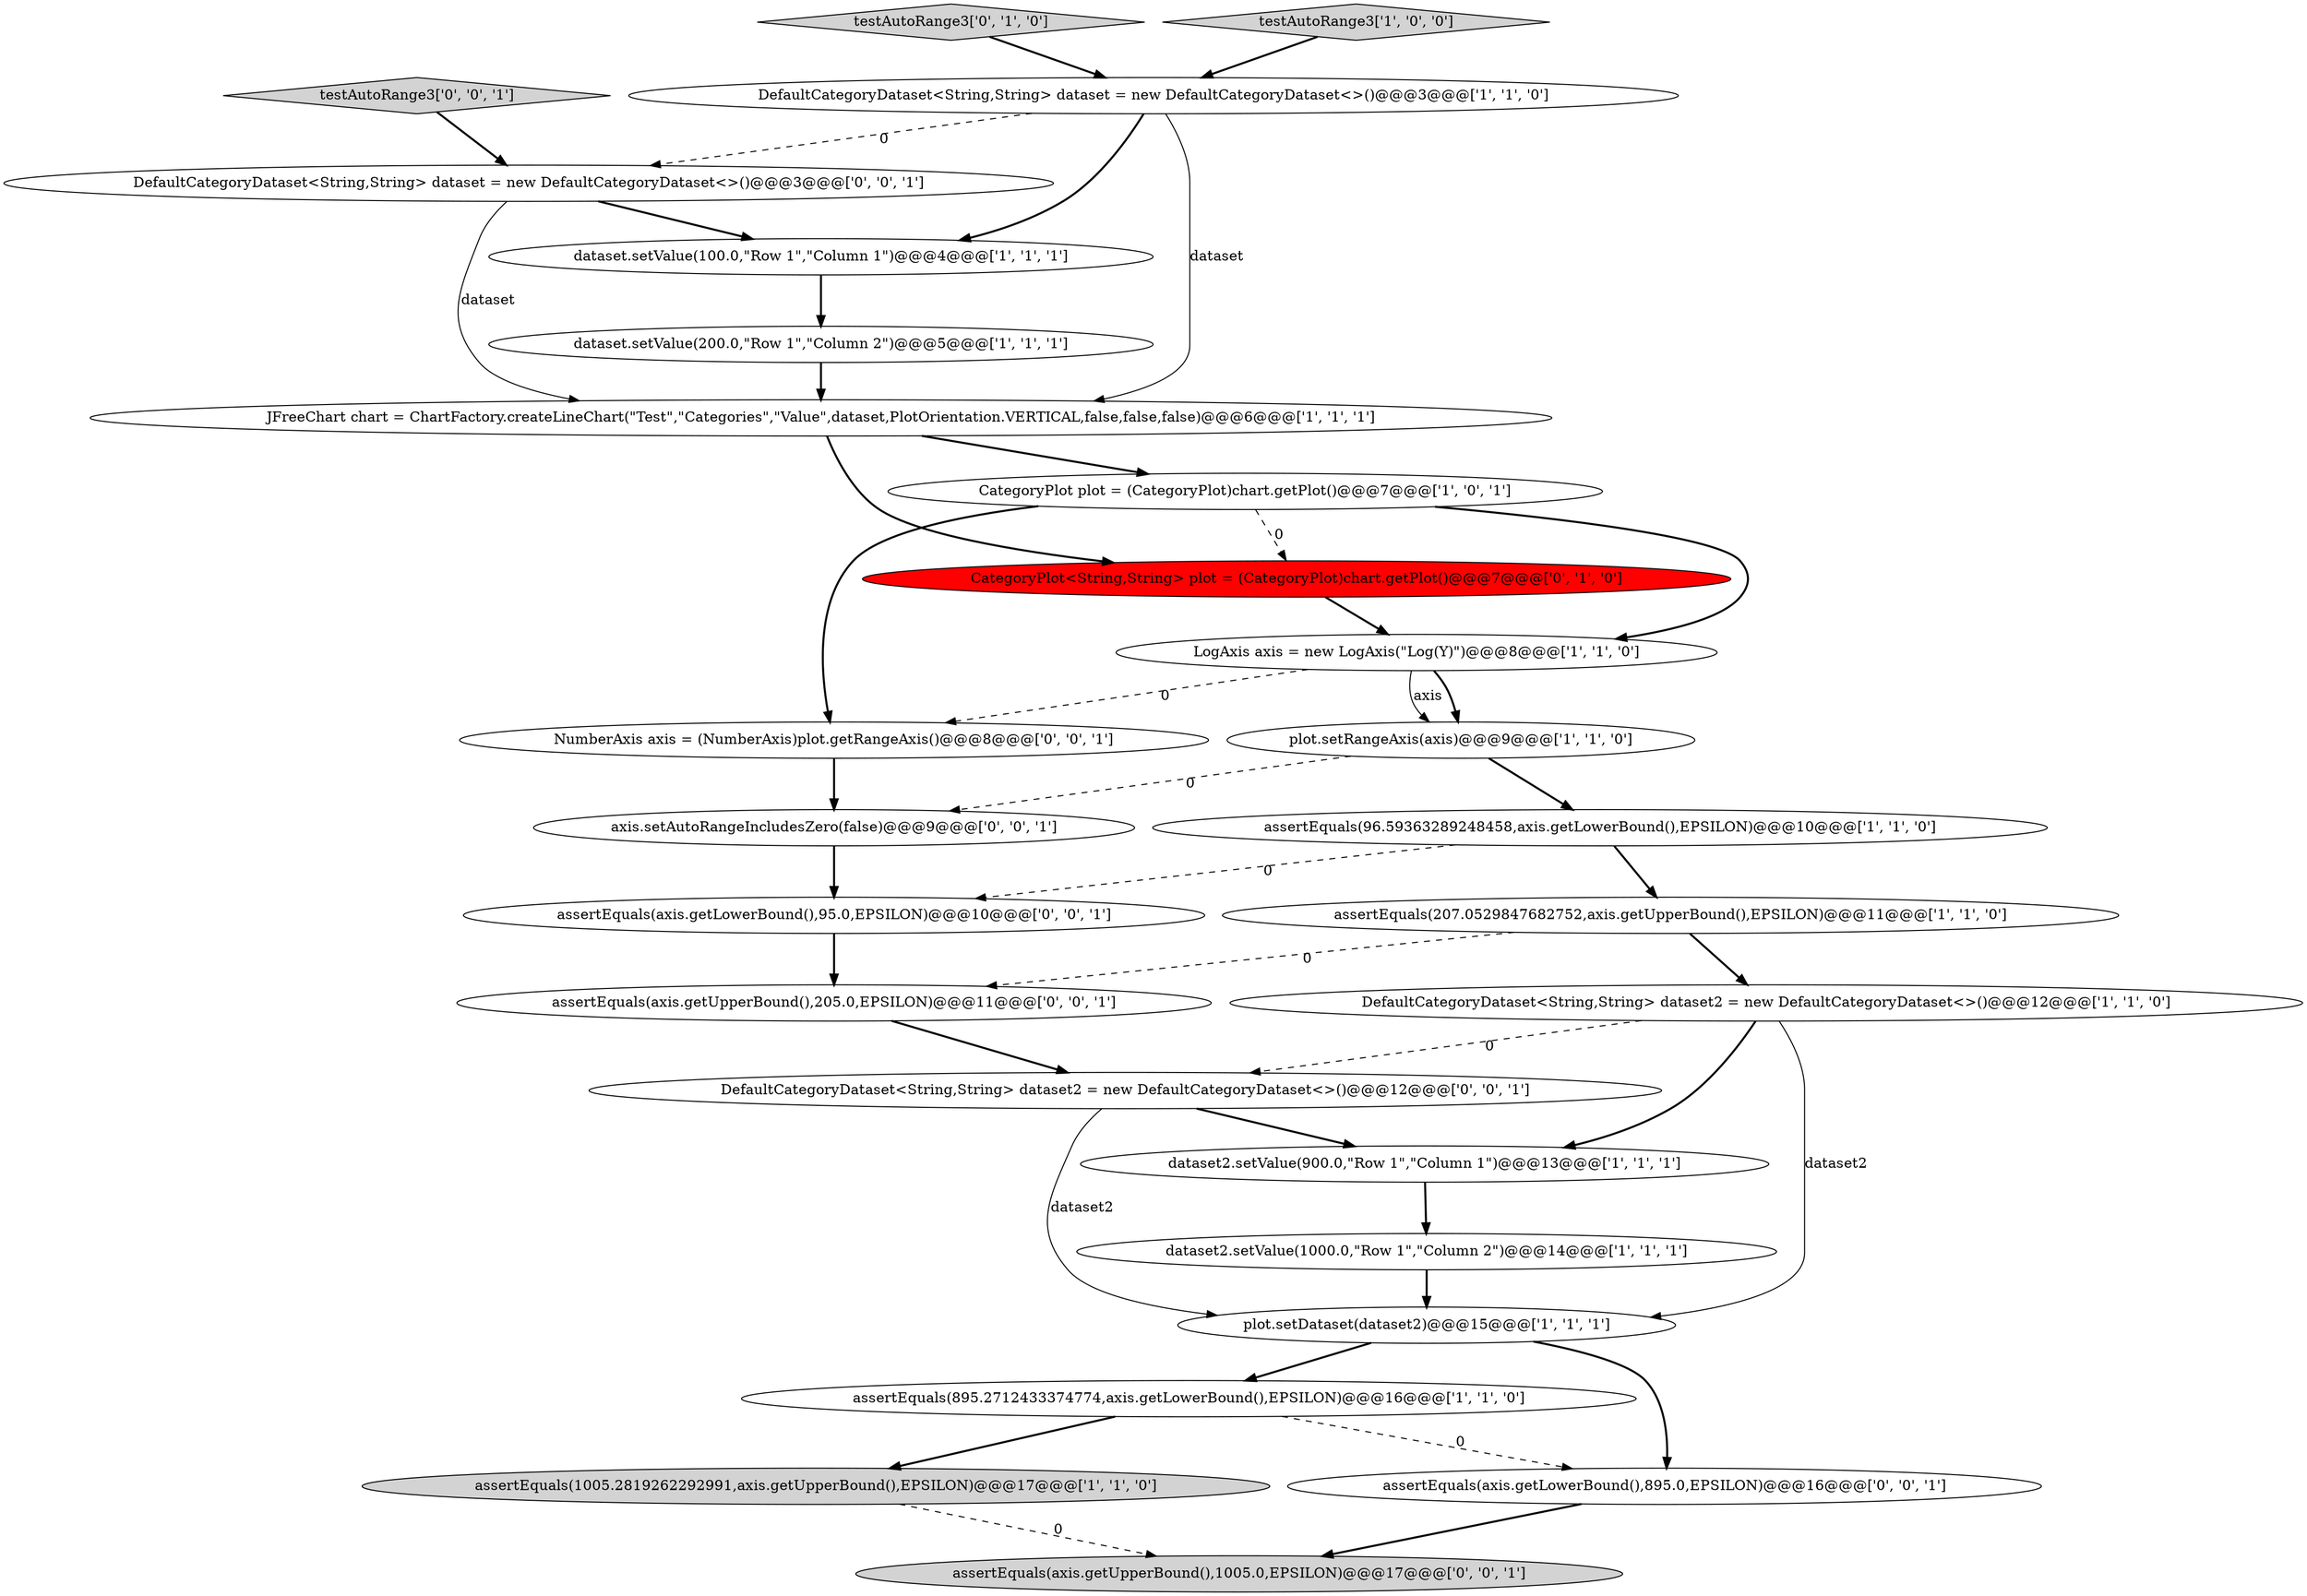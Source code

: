 digraph {
8 [style = filled, label = "LogAxis axis = new LogAxis(\"Log(Y)\")@@@8@@@['1', '1', '0']", fillcolor = white, shape = ellipse image = "AAA0AAABBB1BBB"];
10 [style = filled, label = "assertEquals(1005.2819262292991,axis.getUpperBound(),EPSILON)@@@17@@@['1', '1', '0']", fillcolor = lightgray, shape = ellipse image = "AAA0AAABBB1BBB"];
15 [style = filled, label = "plot.setDataset(dataset2)@@@15@@@['1', '1', '1']", fillcolor = white, shape = ellipse image = "AAA0AAABBB1BBB"];
14 [style = filled, label = "DefaultCategoryDataset<String,String> dataset = new DefaultCategoryDataset<>()@@@3@@@['1', '1', '0']", fillcolor = white, shape = ellipse image = "AAA0AAABBB1BBB"];
23 [style = filled, label = "DefaultCategoryDataset<String,String> dataset2 = new DefaultCategoryDataset<>()@@@12@@@['0', '0', '1']", fillcolor = white, shape = ellipse image = "AAA0AAABBB3BBB"];
17 [style = filled, label = "testAutoRange3['0', '1', '0']", fillcolor = lightgray, shape = diamond image = "AAA0AAABBB2BBB"];
7 [style = filled, label = "assertEquals(895.2712433374774,axis.getLowerBound(),EPSILON)@@@16@@@['1', '1', '0']", fillcolor = white, shape = ellipse image = "AAA0AAABBB1BBB"];
26 [style = filled, label = "assertEquals(axis.getLowerBound(),895.0,EPSILON)@@@16@@@['0', '0', '1']", fillcolor = white, shape = ellipse image = "AAA0AAABBB3BBB"];
20 [style = filled, label = "assertEquals(axis.getUpperBound(),1005.0,EPSILON)@@@17@@@['0', '0', '1']", fillcolor = lightgray, shape = ellipse image = "AAA0AAABBB3BBB"];
19 [style = filled, label = "axis.setAutoRangeIncludesZero(false)@@@9@@@['0', '0', '1']", fillcolor = white, shape = ellipse image = "AAA0AAABBB3BBB"];
4 [style = filled, label = "CategoryPlot plot = (CategoryPlot)chart.getPlot()@@@7@@@['1', '0', '1']", fillcolor = white, shape = ellipse image = "AAA0AAABBB1BBB"];
11 [style = filled, label = "dataset.setValue(200.0,\"Row 1\",\"Column 2\")@@@5@@@['1', '1', '1']", fillcolor = white, shape = ellipse image = "AAA0AAABBB1BBB"];
3 [style = filled, label = "testAutoRange3['1', '0', '0']", fillcolor = lightgray, shape = diamond image = "AAA0AAABBB1BBB"];
2 [style = filled, label = "DefaultCategoryDataset<String,String> dataset2 = new DefaultCategoryDataset<>()@@@12@@@['1', '1', '0']", fillcolor = white, shape = ellipse image = "AAA0AAABBB1BBB"];
0 [style = filled, label = "assertEquals(96.59363289248458,axis.getLowerBound(),EPSILON)@@@10@@@['1', '1', '0']", fillcolor = white, shape = ellipse image = "AAA0AAABBB1BBB"];
9 [style = filled, label = "dataset2.setValue(1000.0,\"Row 1\",\"Column 2\")@@@14@@@['1', '1', '1']", fillcolor = white, shape = ellipse image = "AAA0AAABBB1BBB"];
1 [style = filled, label = "plot.setRangeAxis(axis)@@@9@@@['1', '1', '0']", fillcolor = white, shape = ellipse image = "AAA0AAABBB1BBB"];
25 [style = filled, label = "assertEquals(axis.getLowerBound(),95.0,EPSILON)@@@10@@@['0', '0', '1']", fillcolor = white, shape = ellipse image = "AAA0AAABBB3BBB"];
13 [style = filled, label = "JFreeChart chart = ChartFactory.createLineChart(\"Test\",\"Categories\",\"Value\",dataset,PlotOrientation.VERTICAL,false,false,false)@@@6@@@['1', '1', '1']", fillcolor = white, shape = ellipse image = "AAA0AAABBB1BBB"];
6 [style = filled, label = "assertEquals(207.0529847682752,axis.getUpperBound(),EPSILON)@@@11@@@['1', '1', '0']", fillcolor = white, shape = ellipse image = "AAA0AAABBB1BBB"];
22 [style = filled, label = "assertEquals(axis.getUpperBound(),205.0,EPSILON)@@@11@@@['0', '0', '1']", fillcolor = white, shape = ellipse image = "AAA0AAABBB3BBB"];
5 [style = filled, label = "dataset.setValue(100.0,\"Row 1\",\"Column 1\")@@@4@@@['1', '1', '1']", fillcolor = white, shape = ellipse image = "AAA0AAABBB1BBB"];
18 [style = filled, label = "NumberAxis axis = (NumberAxis)plot.getRangeAxis()@@@8@@@['0', '0', '1']", fillcolor = white, shape = ellipse image = "AAA0AAABBB3BBB"];
21 [style = filled, label = "DefaultCategoryDataset<String,String> dataset = new DefaultCategoryDataset<>()@@@3@@@['0', '0', '1']", fillcolor = white, shape = ellipse image = "AAA0AAABBB3BBB"];
24 [style = filled, label = "testAutoRange3['0', '0', '1']", fillcolor = lightgray, shape = diamond image = "AAA0AAABBB3BBB"];
16 [style = filled, label = "CategoryPlot<String,String> plot = (CategoryPlot)chart.getPlot()@@@7@@@['0', '1', '0']", fillcolor = red, shape = ellipse image = "AAA1AAABBB2BBB"];
12 [style = filled, label = "dataset2.setValue(900.0,\"Row 1\",\"Column 1\")@@@13@@@['1', '1', '1']", fillcolor = white, shape = ellipse image = "AAA0AAABBB1BBB"];
2->23 [style = dashed, label="0"];
23->15 [style = solid, label="dataset2"];
4->16 [style = dashed, label="0"];
15->7 [style = bold, label=""];
16->8 [style = bold, label=""];
25->22 [style = bold, label=""];
0->6 [style = bold, label=""];
7->10 [style = bold, label=""];
3->14 [style = bold, label=""];
1->19 [style = dashed, label="0"];
18->19 [style = bold, label=""];
2->15 [style = solid, label="dataset2"];
4->18 [style = bold, label=""];
21->13 [style = solid, label="dataset"];
1->0 [style = bold, label=""];
12->9 [style = bold, label=""];
22->23 [style = bold, label=""];
13->16 [style = bold, label=""];
6->22 [style = dashed, label="0"];
2->12 [style = bold, label=""];
19->25 [style = bold, label=""];
15->26 [style = bold, label=""];
6->2 [style = bold, label=""];
14->13 [style = solid, label="dataset"];
8->1 [style = bold, label=""];
21->5 [style = bold, label=""];
0->25 [style = dashed, label="0"];
24->21 [style = bold, label=""];
17->14 [style = bold, label=""];
9->15 [style = bold, label=""];
11->13 [style = bold, label=""];
4->8 [style = bold, label=""];
8->18 [style = dashed, label="0"];
14->21 [style = dashed, label="0"];
23->12 [style = bold, label=""];
5->11 [style = bold, label=""];
10->20 [style = dashed, label="0"];
8->1 [style = solid, label="axis"];
7->26 [style = dashed, label="0"];
26->20 [style = bold, label=""];
14->5 [style = bold, label=""];
13->4 [style = bold, label=""];
}
